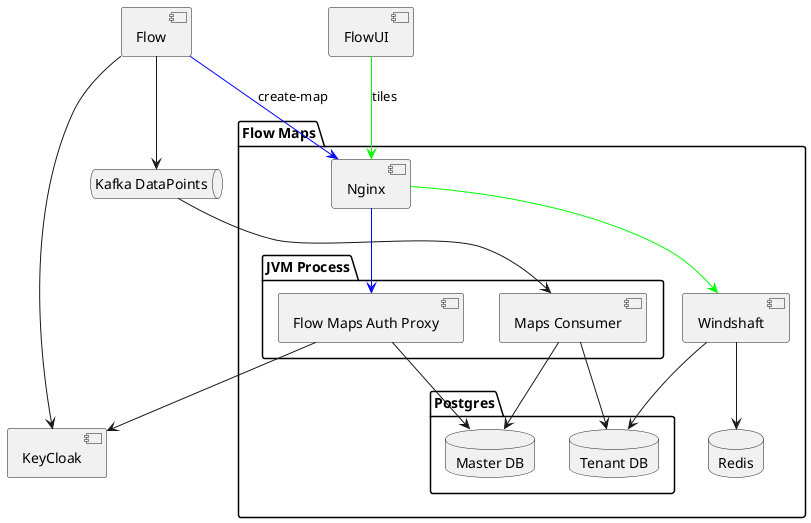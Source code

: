 @startuml

folder "Flow Maps" {
    folder "JVM Process" {
        component "Flow Maps Auth Proxy" as mp
        component "Maps Consumer" as mc
    }
    component "Windshaft" as wind
    database "Redis" as redis
    wind --> redis
    folder "Postgres" {
        database "Master DB" as db
        database "Tenant DB" as tdb
    }
    component "Nginx" as nginx
}

component Flow
queue DataPoints as "Kafka DataPoints"
component FlowUI
component Flow
component "KeyCloak" as kc

Flow --> DataPoints
DataPoints --> mc

FlowUI -[#00FF00]-> nginx: "tiles"
Flow -[#0000FF]-> nginx: "create-map"
nginx -[#0000FF]-> mp
nginx -[#00FF00]-> wind
wind --> tdb
mc --> tdb
mc --> db
mp --> db
mp --> kc
Flow --> kc
@enduml